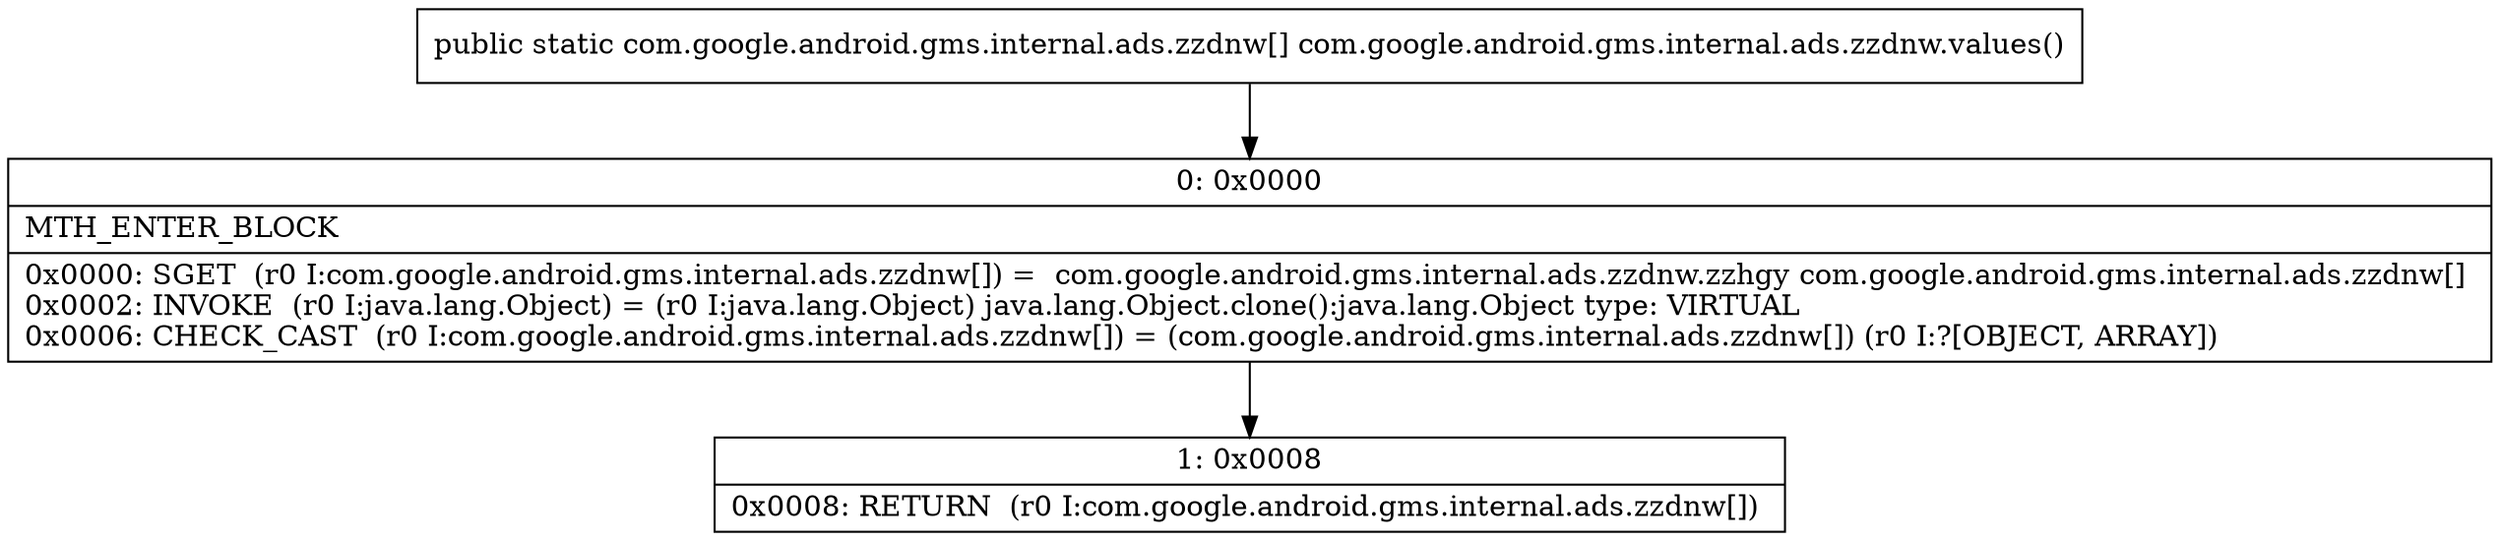 digraph "CFG forcom.google.android.gms.internal.ads.zzdnw.values()[Lcom\/google\/android\/gms\/internal\/ads\/zzdnw;" {
Node_0 [shape=record,label="{0\:\ 0x0000|MTH_ENTER_BLOCK\l|0x0000: SGET  (r0 I:com.google.android.gms.internal.ads.zzdnw[]) =  com.google.android.gms.internal.ads.zzdnw.zzhgy com.google.android.gms.internal.ads.zzdnw[] \l0x0002: INVOKE  (r0 I:java.lang.Object) = (r0 I:java.lang.Object) java.lang.Object.clone():java.lang.Object type: VIRTUAL \l0x0006: CHECK_CAST  (r0 I:com.google.android.gms.internal.ads.zzdnw[]) = (com.google.android.gms.internal.ads.zzdnw[]) (r0 I:?[OBJECT, ARRAY]) \l}"];
Node_1 [shape=record,label="{1\:\ 0x0008|0x0008: RETURN  (r0 I:com.google.android.gms.internal.ads.zzdnw[]) \l}"];
MethodNode[shape=record,label="{public static com.google.android.gms.internal.ads.zzdnw[] com.google.android.gms.internal.ads.zzdnw.values() }"];
MethodNode -> Node_0;
Node_0 -> Node_1;
}

